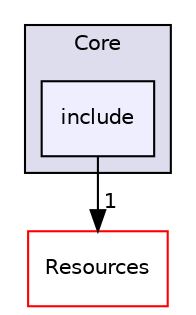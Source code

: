 digraph "include" {
  compound=true
  node [ fontsize="10", fontname="Helvetica"];
  edge [ labelfontsize="10", labelfontname="Helvetica"];
  subgraph clusterdir_c6310732a22f63c0c2fc5595561e68f1 {
    graph [ bgcolor="#ddddee", pencolor="black", label="Core" fontname="Helvetica", fontsize="10", URL="dir_c6310732a22f63c0c2fc5595561e68f1.html"]
  dir_4cd4c13d01dc4f9c94211f072e8c6dd9 [shape=box, label="include", style="filled", fillcolor="#eeeeff", pencolor="black", URL="dir_4cd4c13d01dc4f9c94211f072e8c6dd9.html"];
  }
  dir_bde32bf976401edbce144c1ca78437b0 [shape=box label="Resources" fillcolor="white" style="filled" color="red" URL="dir_bde32bf976401edbce144c1ca78437b0.html"];
  dir_4cd4c13d01dc4f9c94211f072e8c6dd9->dir_bde32bf976401edbce144c1ca78437b0 [headlabel="1", labeldistance=1.5 headhref="dir_000024_000019.html"];
}
